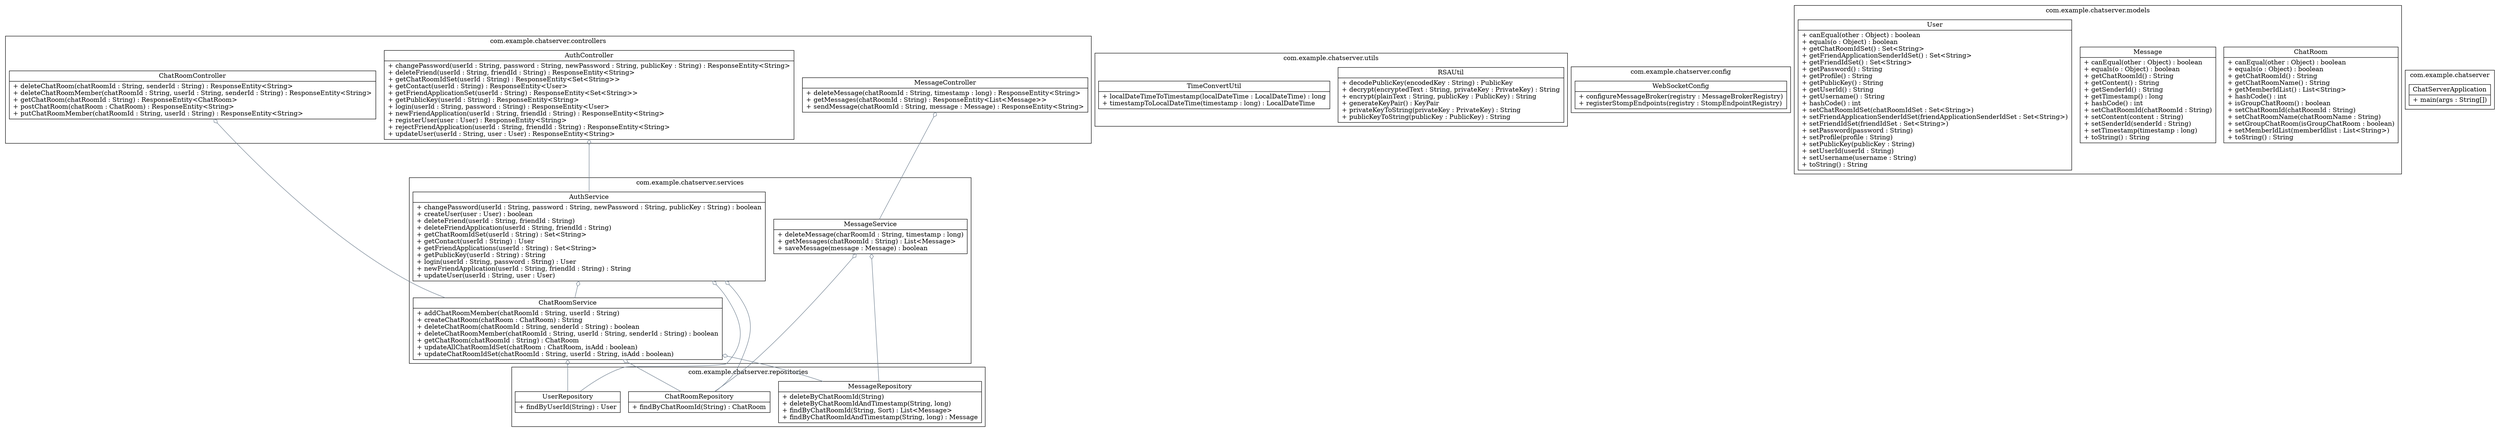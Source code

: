 digraph domain {
  edge [ fontsize = 11 ];
  node [ shape=record ];
  subgraph cluster_0 {
    label = "com.example.chatserver.repositories";
    ChatRoomRepository [ label = "{ChatRoomRepository | + findByChatRoomId(String) : ChatRoom\l}" ] 
    MessageRepository [ label = "{MessageRepository | + deleteByChatRoomId(String)\l+ deleteByChatRoomIdAndTimestamp(String, long)\l+ findByChatRoomId(String, Sort) : List\<Message\>\l+ findByChatRoomIdAndTimestamp(String, long) : Message\l}" ] 
    UserRepository [ label = "{UserRepository | + findByUserId(String) : User\l}" ] 
  }
  subgraph cluster_1 {
    label = "com.example.chatserver.utils";
    RSAUtil [ label = "{RSAUtil | + decodePublicKey(encodedKey : String) : PublicKey\l+ decrypt(encryptedText : String, privateKey : PrivateKey) : String\l+ encrypt(plainText : String, publicKey : PublicKey) : String\l+ generateKeyPair() : KeyPair\l+ privateKeyToString(privateKey : PrivateKey) : String\l+ publicKeyToString(publicKey : PublicKey) : String\l}" ] 
    TimeConvertUtil [ label = "{TimeConvertUtil | + localDateTimeToTimestamp(localDateTime : LocalDateTime) : long\l+ timestampToLocalDateTime(timestamp : long) : LocalDateTime\l}" ] 
  }
  subgraph cluster_2 {
    label = "com.example.chatserver.controllers";
    AuthController [ label = "{AuthController | + changePassword(userId : String, password : String, newPassword : String, publicKey : String) : ResponseEntity\<String\>\l+ deleteFriend(userId : String, friendId : String) : ResponseEntity\<String\>\l+ getChatRoomIdSet(userId : String) : ResponseEntity\<Set\<String\>\>\l+ getContact(userId : String) : ResponseEntity\<User\>\l+ getFriendApplicationSet(userId : String) : ResponseEntity\<Set\<String\>\>\l+ getPublicKey(userId : String) : ResponseEntity\<String\>\l+ login(userId : String, password : String) : ResponseEntity\<User\>\l+ newFriendApplication(userId : String, friendId : String) : ResponseEntity\<String\>\l+ registerUser(user : User) : ResponseEntity\<String\>\l+ rejectFriendApplication(userId : String, friendId : String) : ResponseEntity\<String\>\l+ updateUser(userId : String, user : User) : ResponseEntity\<String\>\l}" ] 
    ChatRoomController [ label = "{ChatRoomController | + deleteChatRoom(chatRoomId : String, senderId : String) : ResponseEntity\<String\>\l+ deleteChatRoomMember(chatRoomId : String, userId : String, senderId : String) : ResponseEntity\<String\>\l+ getChatRoom(chatRoomId : String) : ResponseEntity\<ChatRoom\>\l+ postChatRoom(chatRoom : ChatRoom) : ResponseEntity\<String\>\l+ putChatRoomMember(chatRoomId : String, userId : String) : ResponseEntity\<String\>\l}" ] 
    MessageController [ label = "{MessageController | + deleteMessage(chatRoomId : String, timestamp : long) : ResponseEntity\<String\>\l+ getMessages(chatRoomId : String) : ResponseEntity\<List\<Message\>\>\l+ sendMessage(chatRoomId : String, message : Message) : ResponseEntity\<String\>\l}" ] 
  }
  subgraph cluster_3 {
    label = "com.example.chatserver.config";
    WebSocketConfig [ label = "{WebSocketConfig | + configureMessageBroker(registry : MessageBrokerRegistry)\l+ registerStompEndpoints(registry : StompEndpointRegistry)\l}" ] 
  }
  subgraph cluster_4 {
    label = "com.example.chatserver.models";
    ChatRoom [ label = "{ChatRoom | + canEqual(other : Object) : boolean\l+ equals(o : Object) : boolean\l+ getChatRoomId() : String\l+ getChatRoomName() : String\l+ getMemberIdList() : List\<String\>\l+ hashCode() : int\l+ isGroupChatRoom() : boolean\l+ setChatRoomId(chatRoomId : String)\l+ setChatRoomName(chatRoomName : String)\l+ setGroupChatRoom(isGroupChatRoom : boolean)\l+ setMemberIdList(memberIdlist : List\<String\>)\l+ toString() : String\l}" ] 
    Message [ label = "{Message | + canEqual(other : Object) : boolean\l+ equals(o : Object) : boolean\l+ getChatRoomId() : String\l+ getContent() : String\l+ getSenderId() : String\l+ getTimestamp() : long\l+ hashCode() : int\l+ setChatRoomId(chatRoomId : String)\l+ setContent(content : String)\l+ setSenderId(senderId : String)\l+ setTimestamp(timestamp : long)\l+ toString() : String\l}" ] 
    User [ label = "{User | + canEqual(other : Object) : boolean\l+ equals(o : Object) : boolean\l+ getChatRoomIdSet() : Set\<String\>\l+ getFriendApplicationSenderIdSet() : Set\<String\>\l+ getFriendIdSet() : Set\<String\>\l+ getPassword() : String\l+ getProfile() : String\l+ getPublicKey() : String\l+ getUserId() : String\l+ getUsername() : String\l+ hashCode() : int\l+ setChatRoomIdSet(chatRoomIdSet : Set\<String\>)\l+ setFriendApplicationSenderIdSet(friendApplicationSenderIdSet : Set\<String\>)\l+ setFriendIdSet(friendIdSet : Set\<String\>)\l+ setPassword(password : String)\l+ setProfile(profile : String)\l+ setPublicKey(publicKey : String)\l+ setUserId(userId : String)\l+ setUsername(username : String)\l+ toString() : String\l}" ] 
  }
  subgraph cluster_5 {
    label = "com.example.chatserver";
    ChatServerApplication [ label = "{ChatServerApplication | + main(args : String[])\l}" ] 
  }
  subgraph cluster_6 {
    label = "com.example.chatserver.services";
    AuthService [ label = "{AuthService | + changePassword(userId : String, password : String, newPassword : String, publicKey : String) : boolean\l+ createUser(user : User) : boolean\l+ deleteFriend(userId : String, friendId : String)\l+ deleteFriendApplication(userId : String, friendId : String)\l+ getChatRoomIdSet(userId : String) : Set\<String\>\l+ getContact(userId : String) : User\l+ getFriendApplications(userId : String) : Set\<String\>\l+ getPublicKey(userId : String) : String\l+ login(userId : String, password : String) : User\l+ newFriendApplication(userId : String, friendId : String) : String\l+ updateUser(userId : String, user : User)\l}" ] 
    ChatRoomService [ label = "{ChatRoomService | + addChatRoomMember(chatRoomId : String, userId : String)\l+ createChatRoom(chatRoom : ChatRoom) : String\l+ deleteChatRoom(chatRoomId : String, senderId : String) : boolean\l+ deleteChatRoomMember(chatRoomId : String, userId : String, senderId : String) : boolean\l+ getChatRoom(chatRoomId : String) : ChatRoom\l+ updateAllChatRoomIdSet(chatRoom : ChatRoom, isAdd : boolean)\l+ updateChatRoomIdSet(chatRoomId : String, userId : String, isAdd : boolean)\l}" ] 
    MessageService [ label = "{MessageService | + deleteMessage(charRoomId : String, timestamp : long)\l+ getMessages(chatRoomId : String) : List\<Message\>\l+ saveMessage(message : Message) : boolean\l}" ] 
  }
  MessageService -> ChatRoomRepository [ dir=back arrowtail=odiamond color=slategray];
  AuthService -> ChatRoomService [ dir=back arrowtail=odiamond color=slategray];
  ChatRoomController -> ChatRoomService [ dir=back arrowtail=odiamond color=slategray];
  AuthController -> AuthService [ dir=back arrowtail=odiamond color=slategray];
  MessageService -> MessageRepository [ dir=back arrowtail=odiamond color=slategray];
  ChatRoomService -> UserRepository [ dir=back arrowtail=odiamond color=slategray];
  AuthService -> UserRepository [ dir=back arrowtail=odiamond color=slategray];
  ChatRoomService -> MessageRepository [ dir=back arrowtail=odiamond color=slategray];
  MessageController -> MessageService [ dir=back arrowtail=odiamond color=slategray];
  AuthService -> ChatRoomRepository [ dir=back arrowtail=odiamond color=slategray];
  ChatRoomService -> ChatRoomRepository [ dir=back arrowtail=odiamond color=slategray];
}
